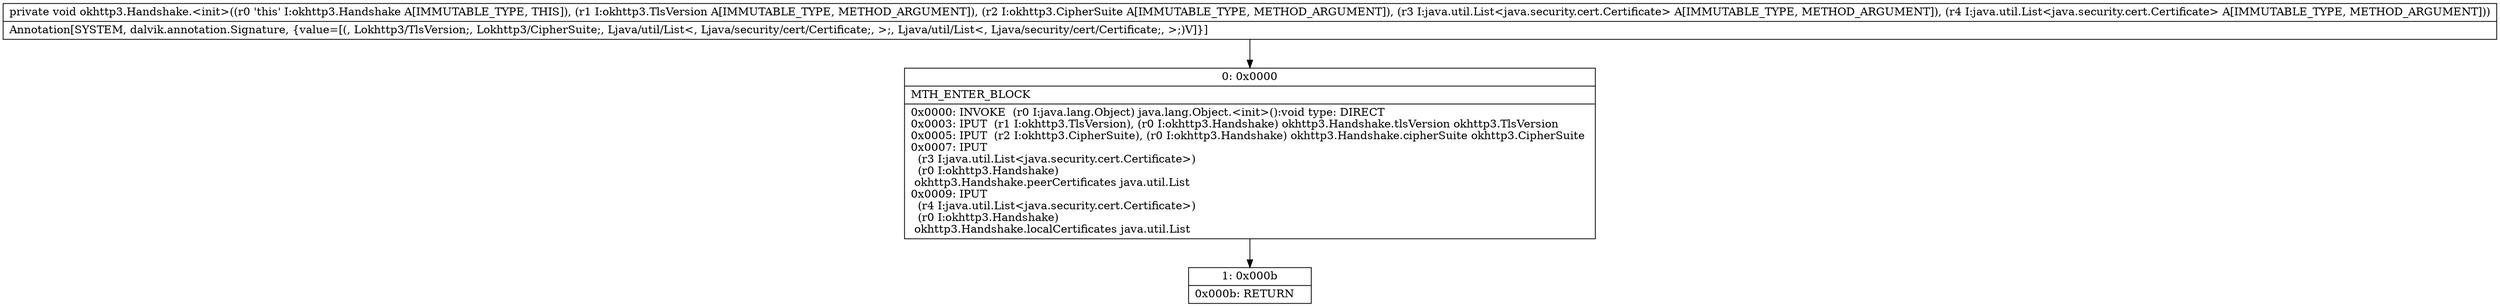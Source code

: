 digraph "CFG forokhttp3.Handshake.\<init\>(Lokhttp3\/TlsVersion;Lokhttp3\/CipherSuite;Ljava\/util\/List;Ljava\/util\/List;)V" {
Node_0 [shape=record,label="{0\:\ 0x0000|MTH_ENTER_BLOCK\l|0x0000: INVOKE  (r0 I:java.lang.Object) java.lang.Object.\<init\>():void type: DIRECT \l0x0003: IPUT  (r1 I:okhttp3.TlsVersion), (r0 I:okhttp3.Handshake) okhttp3.Handshake.tlsVersion okhttp3.TlsVersion \l0x0005: IPUT  (r2 I:okhttp3.CipherSuite), (r0 I:okhttp3.Handshake) okhttp3.Handshake.cipherSuite okhttp3.CipherSuite \l0x0007: IPUT  \l  (r3 I:java.util.List\<java.security.cert.Certificate\>)\l  (r0 I:okhttp3.Handshake)\l okhttp3.Handshake.peerCertificates java.util.List \l0x0009: IPUT  \l  (r4 I:java.util.List\<java.security.cert.Certificate\>)\l  (r0 I:okhttp3.Handshake)\l okhttp3.Handshake.localCertificates java.util.List \l}"];
Node_1 [shape=record,label="{1\:\ 0x000b|0x000b: RETURN   \l}"];
MethodNode[shape=record,label="{private void okhttp3.Handshake.\<init\>((r0 'this' I:okhttp3.Handshake A[IMMUTABLE_TYPE, THIS]), (r1 I:okhttp3.TlsVersion A[IMMUTABLE_TYPE, METHOD_ARGUMENT]), (r2 I:okhttp3.CipherSuite A[IMMUTABLE_TYPE, METHOD_ARGUMENT]), (r3 I:java.util.List\<java.security.cert.Certificate\> A[IMMUTABLE_TYPE, METHOD_ARGUMENT]), (r4 I:java.util.List\<java.security.cert.Certificate\> A[IMMUTABLE_TYPE, METHOD_ARGUMENT]))  | Annotation[SYSTEM, dalvik.annotation.Signature, \{value=[(, Lokhttp3\/TlsVersion;, Lokhttp3\/CipherSuite;, Ljava\/util\/List\<, Ljava\/security\/cert\/Certificate;, \>;, Ljava\/util\/List\<, Ljava\/security\/cert\/Certificate;, \>;)V]\}]\l}"];
MethodNode -> Node_0;
Node_0 -> Node_1;
}

